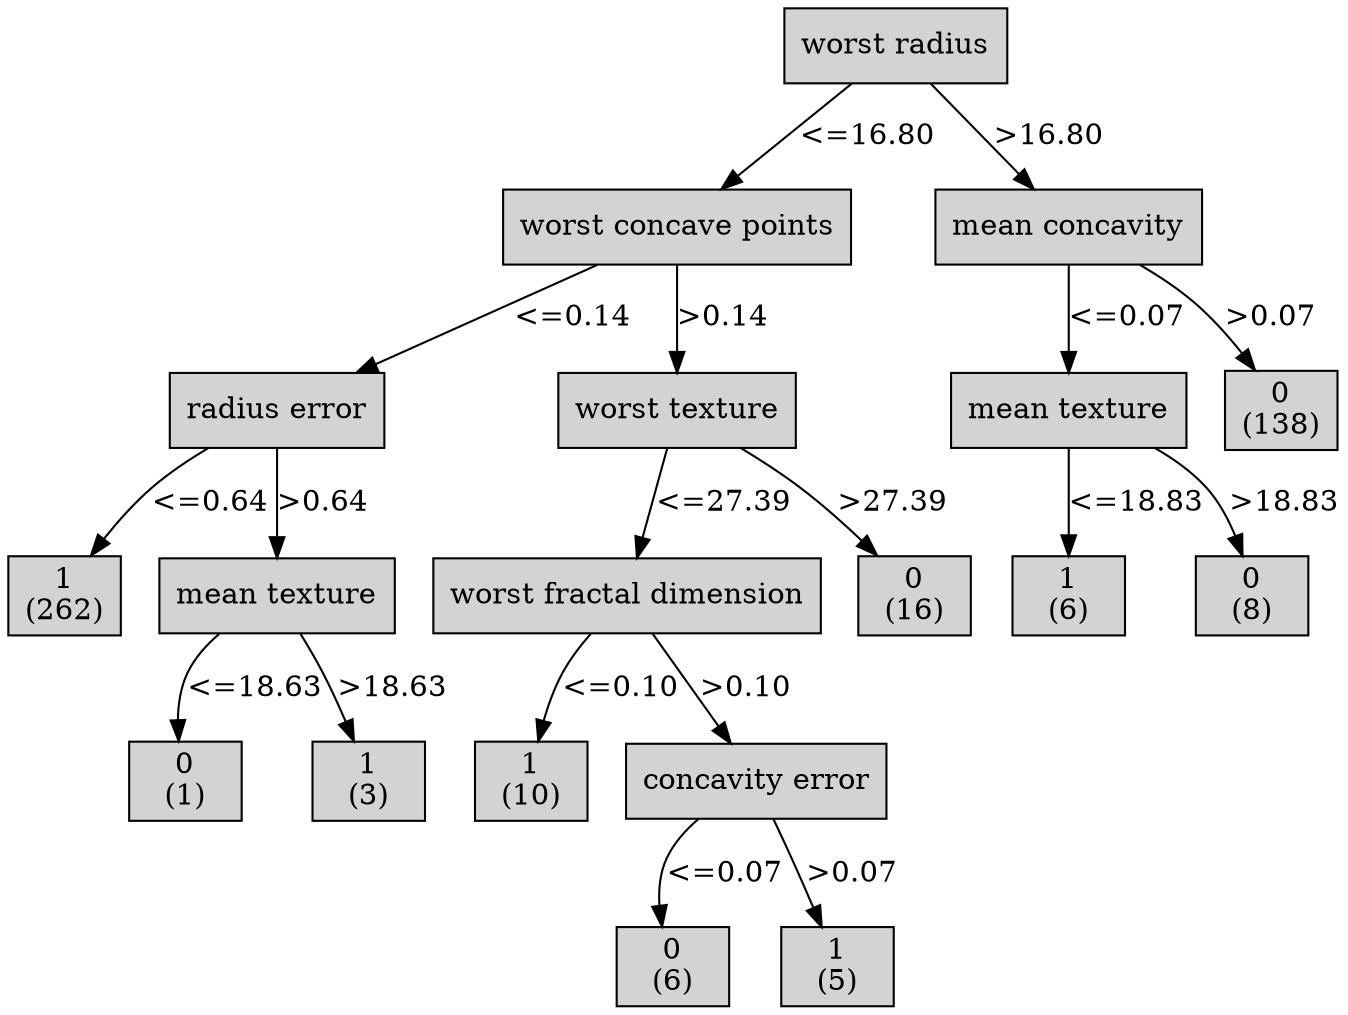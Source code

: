 digraph ID3_Tree {
"0" [shape=box, style=filled, label="worst radius
", weight=1]
"1" [shape=box, style=filled, label="worst concave points
", weight=2]
0 -> 1 [ label = "<=16.80"];
"2" [shape=box, style=filled, label="radius error
", weight=3]
1 -> 2 [ label = "<=0.14"];
"3" [shape=box, style=filled, label="1
(262)
", weight=4]
2 -> 3 [ label = "<=0.64"];
"4" [shape=box, style=filled, label="mean texture
", weight=4]
2 -> 4 [ label = ">0.64"];
"5" [shape=box, style=filled, label="0
(1)
", weight=5]
4 -> 5 [ label = "<=18.63"];
"6" [shape=box, style=filled, label="1
(3)
", weight=5]
4 -> 6 [ label = ">18.63"];
"7" [shape=box, style=filled, label="worst texture
", weight=3]
1 -> 7 [ label = ">0.14"];
"8" [shape=box, style=filled, label="worst fractal dimension
", weight=4]
7 -> 8 [ label = "<=27.39"];
"9" [shape=box, style=filled, label="1
(10)
", weight=5]
8 -> 9 [ label = "<=0.10"];
"10" [shape=box, style=filled, label="concavity error
", weight=5]
8 -> 10 [ label = ">0.10"];
"11" [shape=box, style=filled, label="0
(6)
", weight=6]
10 -> 11 [ label = "<=0.07"];
"12" [shape=box, style=filled, label="1
(5)
", weight=6]
10 -> 12 [ label = ">0.07"];
"13" [shape=box, style=filled, label="0
(16)
", weight=4]
7 -> 13 [ label = ">27.39"];
"14" [shape=box, style=filled, label="mean concavity
", weight=2]
0 -> 14 [ label = ">16.80"];
"15" [shape=box, style=filled, label="mean texture
", weight=3]
14 -> 15 [ label = "<=0.07"];
"16" [shape=box, style=filled, label="1
(6)
", weight=4]
15 -> 16 [ label = "<=18.83"];
"17" [shape=box, style=filled, label="0
(8)
", weight=4]
15 -> 17 [ label = ">18.83"];
"18" [shape=box, style=filled, label="0
(138)
", weight=3]
14 -> 18 [ label = ">0.07"];
{rank=same; 0;};
{rank=same; 1;14;};
{rank=same; 2;7;15;18;};
{rank=same; 3;4;8;13;16;17;};
{rank=same; 5;6;9;10;};
{rank=same; 11;12;};
}